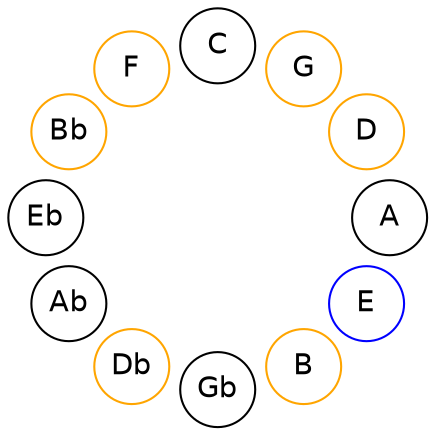 
graph {

layout = circo;
mindist = .1

node [shape = circle, fontname = Helvetica, margin = 0]
edge [style=invis]

subgraph 1 {
	E -- B -- Gb -- Db -- Ab -- Eb -- Bb -- F -- C -- G -- D -- A -- E
}

E [color=blue];
B [color=orange];
Db [color=orange];
Bb [color=orange];
F [color=orange];
G [color=orange];
D [color=orange];
}
